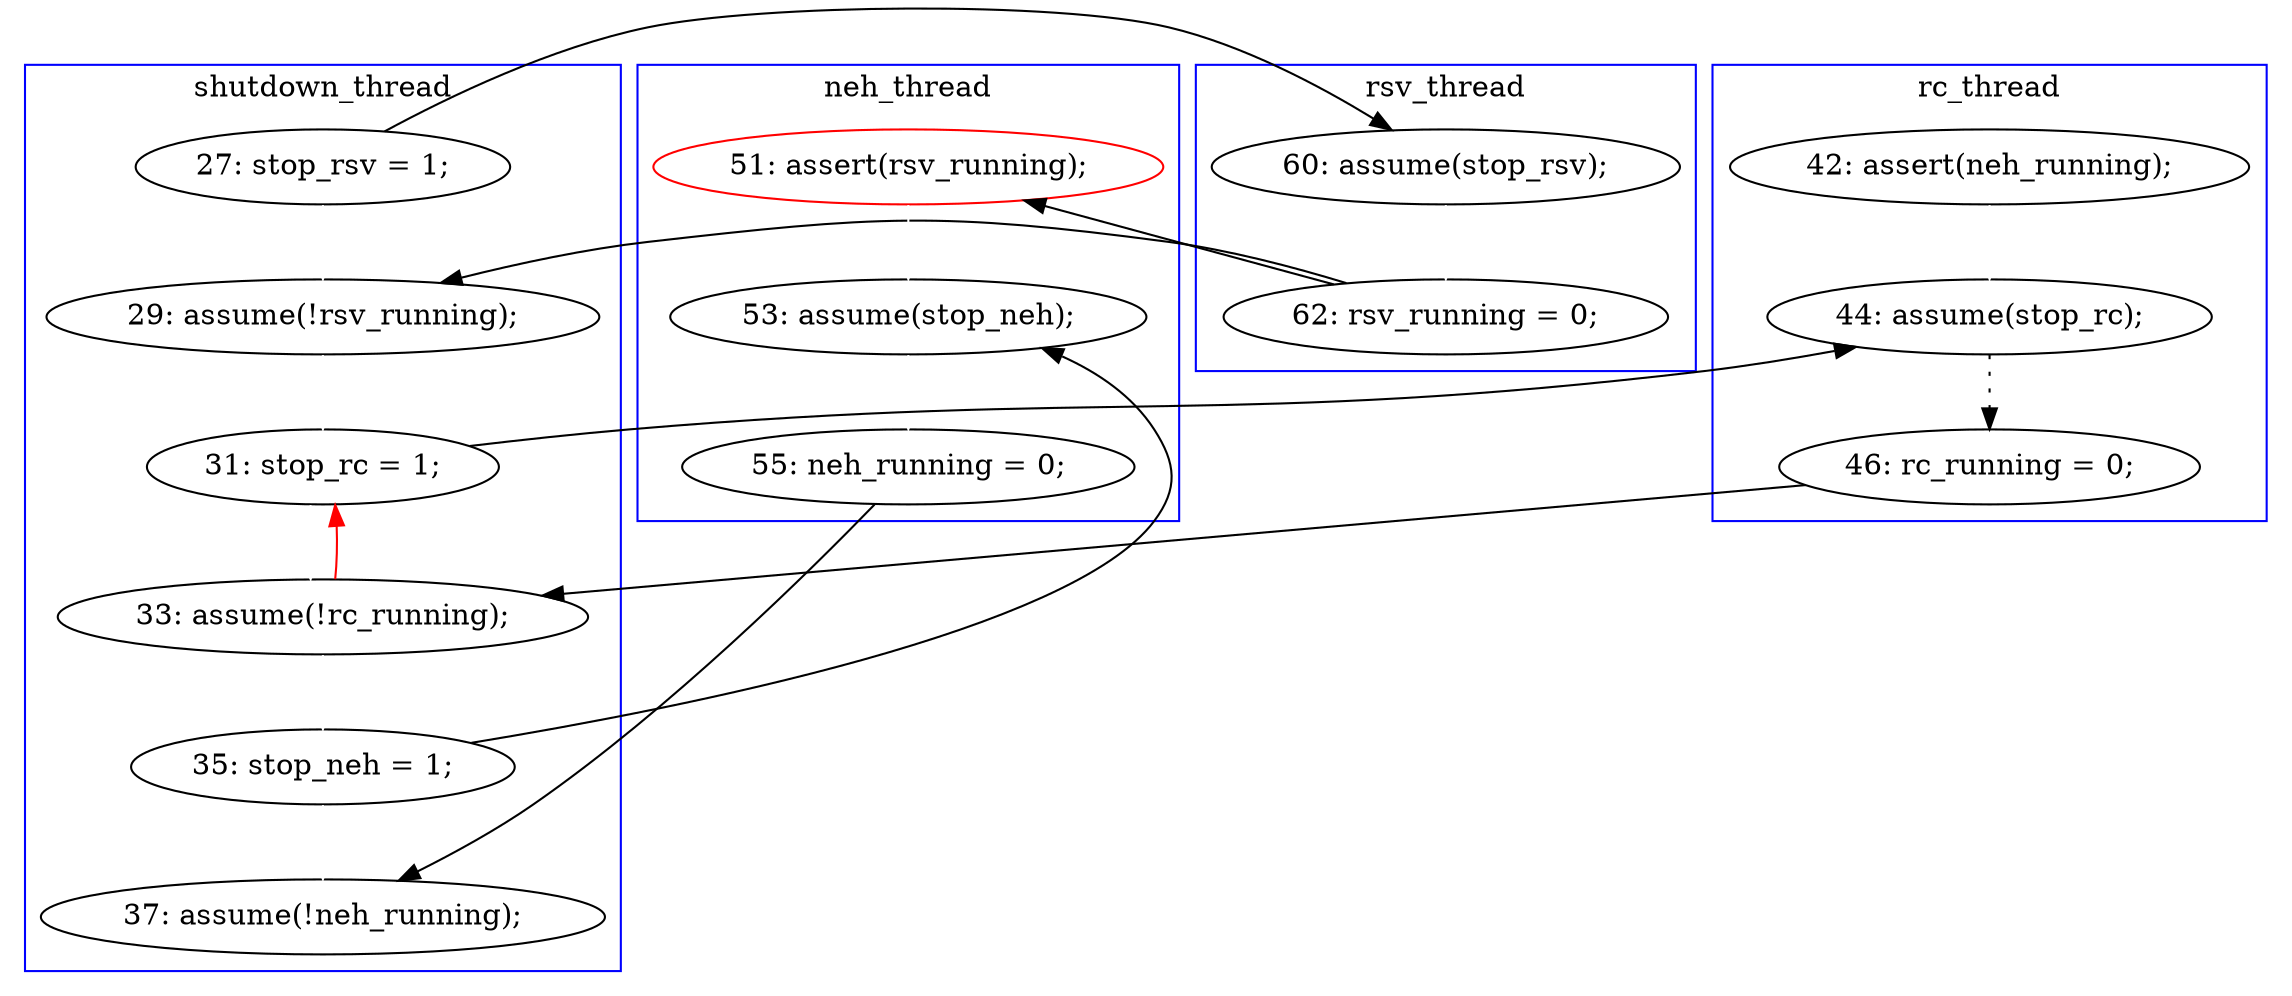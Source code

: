digraph Counterexample {
	12 -> 19 [color = white, style = solid]
	16 -> 18 [color = white, style = solid]
	22 -> 32 [color = white, style = solid]
	25 -> 26 [color = black, style = dotted]
	31 -> 34 [color = white, style = solid]
	12 -> 16 [color = black, style = solid, constraint = false]
	30 -> 21 [color = red, style = solid, constraint = false]
	33 -> 34 [color = black, style = solid, constraint = false]
	19 -> 21 [color = white, style = solid]
	18 -> 22 [color = black, style = solid, constraint = false]
	32 -> 33 [color = white, style = solid]
	18 -> 19 [color = black, style = solid, constraint = false]
	26 -> 30 [color = black, style = solid, constraint = false]
	21 -> 25 [color = black, style = solid, constraint = false]
	30 -> 31 [color = white, style = solid]
	17 -> 25 [color = white, style = solid]
	31 -> 32 [color = black, style = solid, constraint = false]
	21 -> 30 [color = white, style = solid]
	subgraph cluster4 {
		label = rsv_thread
		color = blue
		18  [label = "62: rsv_running = 0;"]
		16  [label = "60: assume(stop_rsv);"]
	}
	subgraph cluster3 {
		label = neh_thread
		color = blue
		22  [label = "51: assert(rsv_running);", color = red]
		33  [label = "55: neh_running = 0;"]
		32  [label = "53: assume(stop_neh);"]
	}
	subgraph cluster1 {
		label = shutdown_thread
		color = blue
		31  [label = "35: stop_neh = 1;"]
		30  [label = "33: assume(!rc_running);"]
		19  [label = "29: assume(!rsv_running);"]
		21  [label = "31: stop_rc = 1;"]
		12  [label = "27: stop_rsv = 1;"]
		34  [label = "37: assume(!neh_running);"]
	}
	subgraph cluster2 {
		label = rc_thread
		color = blue
		26  [label = "46: rc_running = 0;"]
		25  [label = "44: assume(stop_rc);"]
		17  [label = "42: assert(neh_running);"]
	}
}